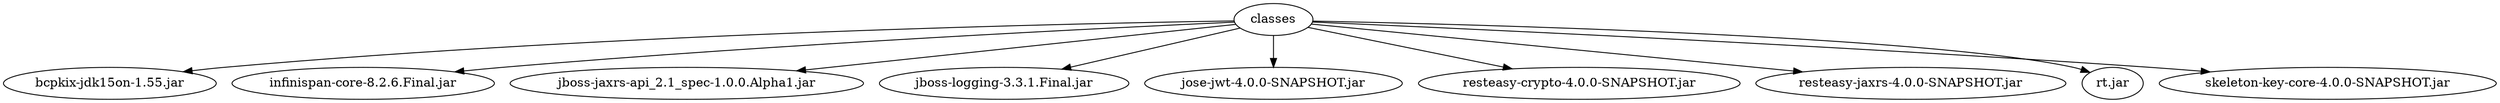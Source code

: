 digraph "summary" {
  "classes"                                          -> "bcpkix-jdk15on-1.55.jar";
  "classes"                                          -> "infinispan-core-8.2.6.Final.jar";
  "classes"                                          -> "jboss-jaxrs-api_2.1_spec-1.0.0.Alpha1.jar";
  "classes"                                          -> "jboss-logging-3.3.1.Final.jar";
  "classes"                                          -> "jose-jwt-4.0.0-SNAPSHOT.jar";
  "classes"                                          -> "resteasy-crypto-4.0.0-SNAPSHOT.jar";
  "classes"                                          -> "resteasy-jaxrs-4.0.0-SNAPSHOT.jar";
  "classes"                                          -> "rt.jar";
  "classes"                                          -> "skeleton-key-core-4.0.0-SNAPSHOT.jar";
}
